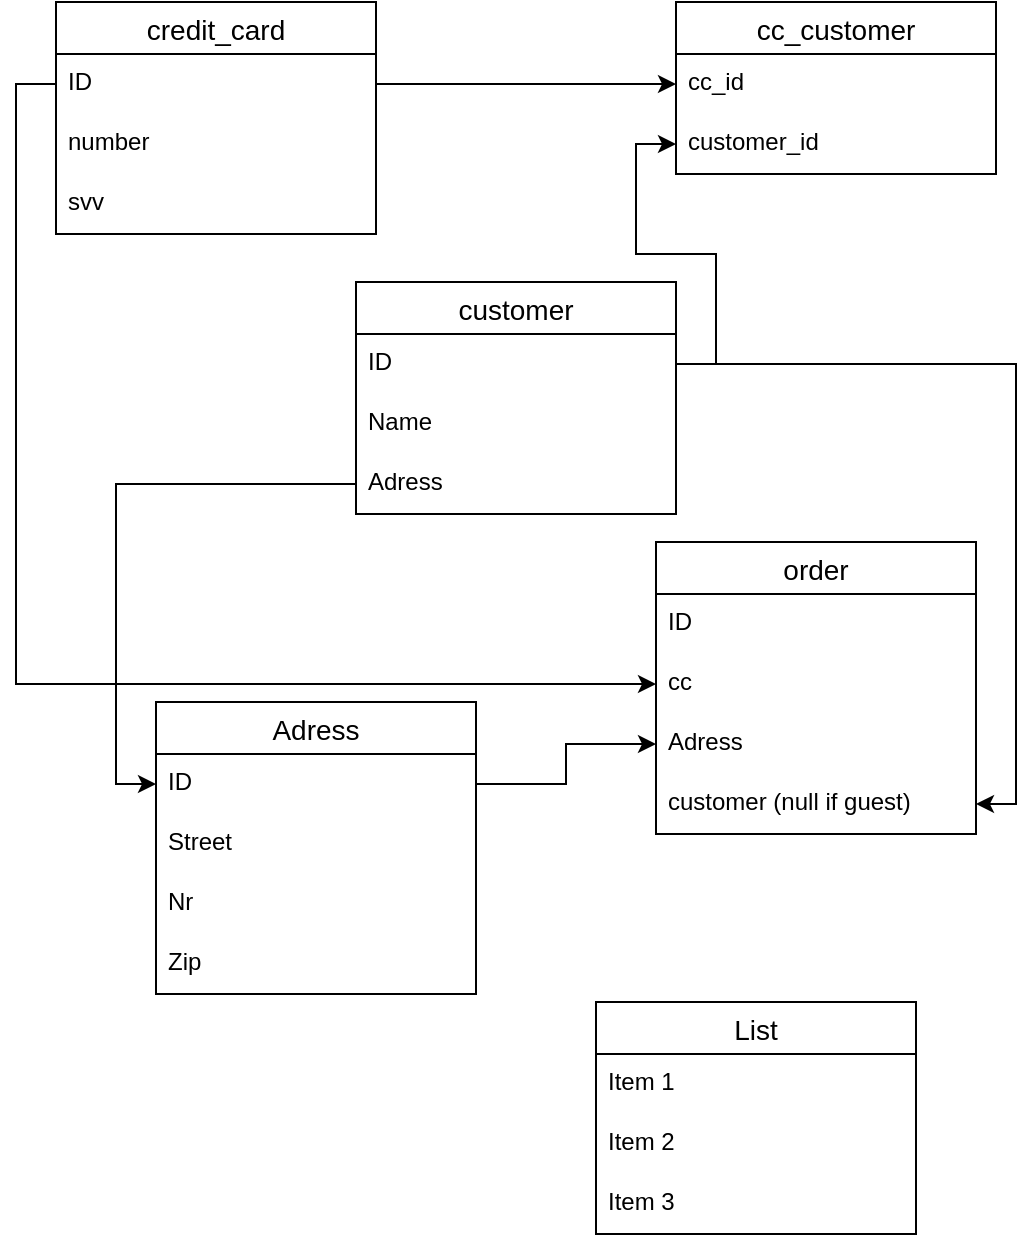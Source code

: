 <mxfile version="14.1.8" type="github">
  <diagram id="9z8EY5rIGbtekofDaFET" name="Page-1">
    <mxGraphModel dx="1038" dy="575" grid="1" gridSize="10" guides="1" tooltips="1" connect="1" arrows="1" fold="1" page="1" pageScale="1" pageWidth="850" pageHeight="1100" math="0" shadow="0">
      <root>
        <mxCell id="0" />
        <mxCell id="1" parent="0" />
        <mxCell id="PB8CFxIYFoDpp9Qje6gj-5" value="customer" style="swimlane;fontStyle=0;childLayout=stackLayout;horizontal=1;startSize=26;horizontalStack=0;resizeParent=1;resizeParentMax=0;resizeLast=0;collapsible=1;marginBottom=0;align=center;fontSize=14;" vertex="1" parent="1">
          <mxGeometry x="220" y="220" width="160" height="116" as="geometry" />
        </mxCell>
        <mxCell id="PB8CFxIYFoDpp9Qje6gj-6" value="ID" style="text;strokeColor=none;fillColor=none;spacingLeft=4;spacingRight=4;overflow=hidden;rotatable=0;points=[[0,0.5],[1,0.5]];portConstraint=eastwest;fontSize=12;" vertex="1" parent="PB8CFxIYFoDpp9Qje6gj-5">
          <mxGeometry y="26" width="160" height="30" as="geometry" />
        </mxCell>
        <mxCell id="PB8CFxIYFoDpp9Qje6gj-40" value="Name" style="text;strokeColor=none;fillColor=none;spacingLeft=4;spacingRight=4;overflow=hidden;rotatable=0;points=[[0,0.5],[1,0.5]];portConstraint=eastwest;fontSize=12;" vertex="1" parent="PB8CFxIYFoDpp9Qje6gj-5">
          <mxGeometry y="56" width="160" height="30" as="geometry" />
        </mxCell>
        <mxCell id="PB8CFxIYFoDpp9Qje6gj-7" value="Adress" style="text;strokeColor=none;fillColor=none;spacingLeft=4;spacingRight=4;overflow=hidden;rotatable=0;points=[[0,0.5],[1,0.5]];portConstraint=eastwest;fontSize=12;" vertex="1" parent="PB8CFxIYFoDpp9Qje6gj-5">
          <mxGeometry y="86" width="160" height="30" as="geometry" />
        </mxCell>
        <mxCell id="PB8CFxIYFoDpp9Qje6gj-17" value="cc_customer" style="swimlane;fontStyle=0;childLayout=stackLayout;horizontal=1;startSize=26;horizontalStack=0;resizeParent=1;resizeParentMax=0;resizeLast=0;collapsible=1;marginBottom=0;align=center;fontSize=14;" vertex="1" parent="1">
          <mxGeometry x="380" y="80" width="160" height="86" as="geometry" />
        </mxCell>
        <mxCell id="PB8CFxIYFoDpp9Qje6gj-18" value="cc_id" style="text;strokeColor=none;fillColor=none;spacingLeft=4;spacingRight=4;overflow=hidden;rotatable=0;points=[[0,0.5],[1,0.5]];portConstraint=eastwest;fontSize=12;" vertex="1" parent="PB8CFxIYFoDpp9Qje6gj-17">
          <mxGeometry y="26" width="160" height="30" as="geometry" />
        </mxCell>
        <mxCell id="PB8CFxIYFoDpp9Qje6gj-19" value="customer_id" style="text;strokeColor=none;fillColor=none;spacingLeft=4;spacingRight=4;overflow=hidden;rotatable=0;points=[[0,0.5],[1,0.5]];portConstraint=eastwest;fontSize=12;" vertex="1" parent="PB8CFxIYFoDpp9Qje6gj-17">
          <mxGeometry y="56" width="160" height="30" as="geometry" />
        </mxCell>
        <mxCell id="PB8CFxIYFoDpp9Qje6gj-21" style="edgeStyle=orthogonalEdgeStyle;rounded=0;orthogonalLoop=1;jettySize=auto;html=1;exitX=1;exitY=0.5;exitDx=0;exitDy=0;" edge="1" parent="1" source="PB8CFxIYFoDpp9Qje6gj-6" target="PB8CFxIYFoDpp9Qje6gj-19">
          <mxGeometry relative="1" as="geometry" />
        </mxCell>
        <mxCell id="PB8CFxIYFoDpp9Qje6gj-22" value="credit_card" style="swimlane;fontStyle=0;childLayout=stackLayout;horizontal=1;startSize=26;horizontalStack=0;resizeParent=1;resizeParentMax=0;resizeLast=0;collapsible=1;marginBottom=0;align=center;fontSize=14;" vertex="1" parent="1">
          <mxGeometry x="70" y="80" width="160" height="116" as="geometry" />
        </mxCell>
        <mxCell id="PB8CFxIYFoDpp9Qje6gj-23" value="ID" style="text;strokeColor=none;fillColor=none;spacingLeft=4;spacingRight=4;overflow=hidden;rotatable=0;points=[[0,0.5],[1,0.5]];portConstraint=eastwest;fontSize=12;" vertex="1" parent="PB8CFxIYFoDpp9Qje6gj-22">
          <mxGeometry y="26" width="160" height="30" as="geometry" />
        </mxCell>
        <mxCell id="PB8CFxIYFoDpp9Qje6gj-24" value="number" style="text;strokeColor=none;fillColor=none;spacingLeft=4;spacingRight=4;overflow=hidden;rotatable=0;points=[[0,0.5],[1,0.5]];portConstraint=eastwest;fontSize=12;" vertex="1" parent="PB8CFxIYFoDpp9Qje6gj-22">
          <mxGeometry y="56" width="160" height="30" as="geometry" />
        </mxCell>
        <mxCell id="PB8CFxIYFoDpp9Qje6gj-25" value="svv" style="text;strokeColor=none;fillColor=none;spacingLeft=4;spacingRight=4;overflow=hidden;rotatable=0;points=[[0,0.5],[1,0.5]];portConstraint=eastwest;fontSize=12;" vertex="1" parent="PB8CFxIYFoDpp9Qje6gj-22">
          <mxGeometry y="86" width="160" height="30" as="geometry" />
        </mxCell>
        <mxCell id="PB8CFxIYFoDpp9Qje6gj-26" style="edgeStyle=orthogonalEdgeStyle;rounded=0;orthogonalLoop=1;jettySize=auto;html=1;exitX=1;exitY=0.5;exitDx=0;exitDy=0;" edge="1" parent="1" source="PB8CFxIYFoDpp9Qje6gj-23" target="PB8CFxIYFoDpp9Qje6gj-18">
          <mxGeometry relative="1" as="geometry" />
        </mxCell>
        <mxCell id="PB8CFxIYFoDpp9Qje6gj-27" value="order" style="swimlane;fontStyle=0;childLayout=stackLayout;horizontal=1;startSize=26;horizontalStack=0;resizeParent=1;resizeParentMax=0;resizeLast=0;collapsible=1;marginBottom=0;align=center;fontSize=14;" vertex="1" parent="1">
          <mxGeometry x="370" y="350" width="160" height="146" as="geometry" />
        </mxCell>
        <mxCell id="PB8CFxIYFoDpp9Qje6gj-28" value="ID" style="text;strokeColor=none;fillColor=none;spacingLeft=4;spacingRight=4;overflow=hidden;rotatable=0;points=[[0,0.5],[1,0.5]];portConstraint=eastwest;fontSize=12;" vertex="1" parent="PB8CFxIYFoDpp9Qje6gj-27">
          <mxGeometry y="26" width="160" height="30" as="geometry" />
        </mxCell>
        <mxCell id="PB8CFxIYFoDpp9Qje6gj-30" value="cc" style="text;strokeColor=none;fillColor=none;spacingLeft=4;spacingRight=4;overflow=hidden;rotatable=0;points=[[0,0.5],[1,0.5]];portConstraint=eastwest;fontSize=12;" vertex="1" parent="PB8CFxIYFoDpp9Qje6gj-27">
          <mxGeometry y="56" width="160" height="30" as="geometry" />
        </mxCell>
        <mxCell id="PB8CFxIYFoDpp9Qje6gj-29" value="Adress" style="text;strokeColor=none;fillColor=none;spacingLeft=4;spacingRight=4;overflow=hidden;rotatable=0;points=[[0,0.5],[1,0.5]];portConstraint=eastwest;fontSize=12;" vertex="1" parent="PB8CFxIYFoDpp9Qje6gj-27">
          <mxGeometry y="86" width="160" height="30" as="geometry" />
        </mxCell>
        <mxCell id="PB8CFxIYFoDpp9Qje6gj-32" value="customer (null if guest)" style="text;strokeColor=none;fillColor=none;spacingLeft=4;spacingRight=4;overflow=hidden;rotatable=0;points=[[0,0.5],[1,0.5]];portConstraint=eastwest;fontSize=12;" vertex="1" parent="PB8CFxIYFoDpp9Qje6gj-27">
          <mxGeometry y="116" width="160" height="30" as="geometry" />
        </mxCell>
        <mxCell id="PB8CFxIYFoDpp9Qje6gj-31" style="edgeStyle=orthogonalEdgeStyle;rounded=0;orthogonalLoop=1;jettySize=auto;html=1;exitX=0;exitY=0.5;exitDx=0;exitDy=0;entryX=0;entryY=0.5;entryDx=0;entryDy=0;" edge="1" parent="1" source="PB8CFxIYFoDpp9Qje6gj-23" target="PB8CFxIYFoDpp9Qje6gj-30">
          <mxGeometry relative="1" as="geometry" />
        </mxCell>
        <mxCell id="PB8CFxIYFoDpp9Qje6gj-33" style="edgeStyle=orthogonalEdgeStyle;rounded=0;orthogonalLoop=1;jettySize=auto;html=1;exitX=1;exitY=0.5;exitDx=0;exitDy=0;entryX=1;entryY=0.5;entryDx=0;entryDy=0;" edge="1" parent="1" source="PB8CFxIYFoDpp9Qje6gj-6" target="PB8CFxIYFoDpp9Qje6gj-32">
          <mxGeometry relative="1" as="geometry" />
        </mxCell>
        <mxCell id="PB8CFxIYFoDpp9Qje6gj-34" value="Adress" style="swimlane;fontStyle=0;childLayout=stackLayout;horizontal=1;startSize=26;horizontalStack=0;resizeParent=1;resizeParentMax=0;resizeLast=0;collapsible=1;marginBottom=0;align=center;fontSize=14;" vertex="1" parent="1">
          <mxGeometry x="120" y="430" width="160" height="146" as="geometry" />
        </mxCell>
        <mxCell id="PB8CFxIYFoDpp9Qje6gj-38" value="ID" style="text;strokeColor=none;fillColor=none;spacingLeft=4;spacingRight=4;overflow=hidden;rotatable=0;points=[[0,0.5],[1,0.5]];portConstraint=eastwest;fontSize=12;" vertex="1" parent="PB8CFxIYFoDpp9Qje6gj-34">
          <mxGeometry y="26" width="160" height="30" as="geometry" />
        </mxCell>
        <mxCell id="PB8CFxIYFoDpp9Qje6gj-35" value="Street" style="text;strokeColor=none;fillColor=none;spacingLeft=4;spacingRight=4;overflow=hidden;rotatable=0;points=[[0,0.5],[1,0.5]];portConstraint=eastwest;fontSize=12;" vertex="1" parent="PB8CFxIYFoDpp9Qje6gj-34">
          <mxGeometry y="56" width="160" height="30" as="geometry" />
        </mxCell>
        <mxCell id="PB8CFxIYFoDpp9Qje6gj-36" value="Nr" style="text;strokeColor=none;fillColor=none;spacingLeft=4;spacingRight=4;overflow=hidden;rotatable=0;points=[[0,0.5],[1,0.5]];portConstraint=eastwest;fontSize=12;" vertex="1" parent="PB8CFxIYFoDpp9Qje6gj-34">
          <mxGeometry y="86" width="160" height="30" as="geometry" />
        </mxCell>
        <mxCell id="PB8CFxIYFoDpp9Qje6gj-37" value="Zip" style="text;strokeColor=none;fillColor=none;spacingLeft=4;spacingRight=4;overflow=hidden;rotatable=0;points=[[0,0.5],[1,0.5]];portConstraint=eastwest;fontSize=12;" vertex="1" parent="PB8CFxIYFoDpp9Qje6gj-34">
          <mxGeometry y="116" width="160" height="30" as="geometry" />
        </mxCell>
        <mxCell id="PB8CFxIYFoDpp9Qje6gj-39" style="edgeStyle=orthogonalEdgeStyle;rounded=0;orthogonalLoop=1;jettySize=auto;html=1;exitX=1;exitY=0.5;exitDx=0;exitDy=0;" edge="1" parent="1" source="PB8CFxIYFoDpp9Qje6gj-38" target="PB8CFxIYFoDpp9Qje6gj-29">
          <mxGeometry relative="1" as="geometry" />
        </mxCell>
        <mxCell id="PB8CFxIYFoDpp9Qje6gj-42" style="edgeStyle=orthogonalEdgeStyle;rounded=0;orthogonalLoop=1;jettySize=auto;html=1;exitX=0;exitY=0.5;exitDx=0;exitDy=0;entryX=0;entryY=0.5;entryDx=0;entryDy=0;" edge="1" parent="1" source="PB8CFxIYFoDpp9Qje6gj-7" target="PB8CFxIYFoDpp9Qje6gj-38">
          <mxGeometry relative="1" as="geometry" />
        </mxCell>
        <mxCell id="PB8CFxIYFoDpp9Qje6gj-43" value="List" style="swimlane;fontStyle=0;childLayout=stackLayout;horizontal=1;startSize=26;horizontalStack=0;resizeParent=1;resizeParentMax=0;resizeLast=0;collapsible=1;marginBottom=0;align=center;fontSize=14;" vertex="1" parent="1">
          <mxGeometry x="340" y="580" width="160" height="116" as="geometry" />
        </mxCell>
        <mxCell id="PB8CFxIYFoDpp9Qje6gj-44" value="Item 1" style="text;strokeColor=none;fillColor=none;spacingLeft=4;spacingRight=4;overflow=hidden;rotatable=0;points=[[0,0.5],[1,0.5]];portConstraint=eastwest;fontSize=12;" vertex="1" parent="PB8CFxIYFoDpp9Qje6gj-43">
          <mxGeometry y="26" width="160" height="30" as="geometry" />
        </mxCell>
        <mxCell id="PB8CFxIYFoDpp9Qje6gj-45" value="Item 2" style="text;strokeColor=none;fillColor=none;spacingLeft=4;spacingRight=4;overflow=hidden;rotatable=0;points=[[0,0.5],[1,0.5]];portConstraint=eastwest;fontSize=12;" vertex="1" parent="PB8CFxIYFoDpp9Qje6gj-43">
          <mxGeometry y="56" width="160" height="30" as="geometry" />
        </mxCell>
        <mxCell id="PB8CFxIYFoDpp9Qje6gj-46" value="Item 3" style="text;strokeColor=none;fillColor=none;spacingLeft=4;spacingRight=4;overflow=hidden;rotatable=0;points=[[0,0.5],[1,0.5]];portConstraint=eastwest;fontSize=12;" vertex="1" parent="PB8CFxIYFoDpp9Qje6gj-43">
          <mxGeometry y="86" width="160" height="30" as="geometry" />
        </mxCell>
      </root>
    </mxGraphModel>
  </diagram>
</mxfile>
